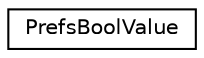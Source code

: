 digraph "Graphical Class Hierarchy"
{
 // INTERACTIVE_SVG=YES
 // LATEX_PDF_SIZE
  edge [fontname="Helvetica",fontsize="10",labelfontname="Helvetica",labelfontsize="10"];
  node [fontname="Helvetica",fontsize="10",shape=record];
  rankdir="LR";
  Node0 [label="PrefsBoolValue",height=0.2,width=0.4,color="black", fillcolor="white", style="filled",URL="$class_mirage_x_r_1_1_prefs_bool_value.html",tooltip=" "];
}
